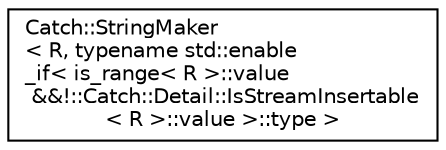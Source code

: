 digraph "Graphical Class Hierarchy"
{
  edge [fontname="Helvetica",fontsize="10",labelfontname="Helvetica",labelfontsize="10"];
  node [fontname="Helvetica",fontsize="10",shape=record];
  rankdir="LR";
  Node1 [label="Catch::StringMaker\l\< R, typename std::enable\l_if\< is_range\< R \>::value\l &&!::Catch::Detail::IsStreamInsertable\l\< R \>::value \>::type \>",height=0.2,width=0.4,color="black", fillcolor="white", style="filled",URL="$structCatch_1_1StringMaker_3_01R_00_01typename_01std_1_1enable__if_3_01is__range_3_01R_01_4_1_1ve8233c20b54b69b4771fbd413409d181.html"];
}

